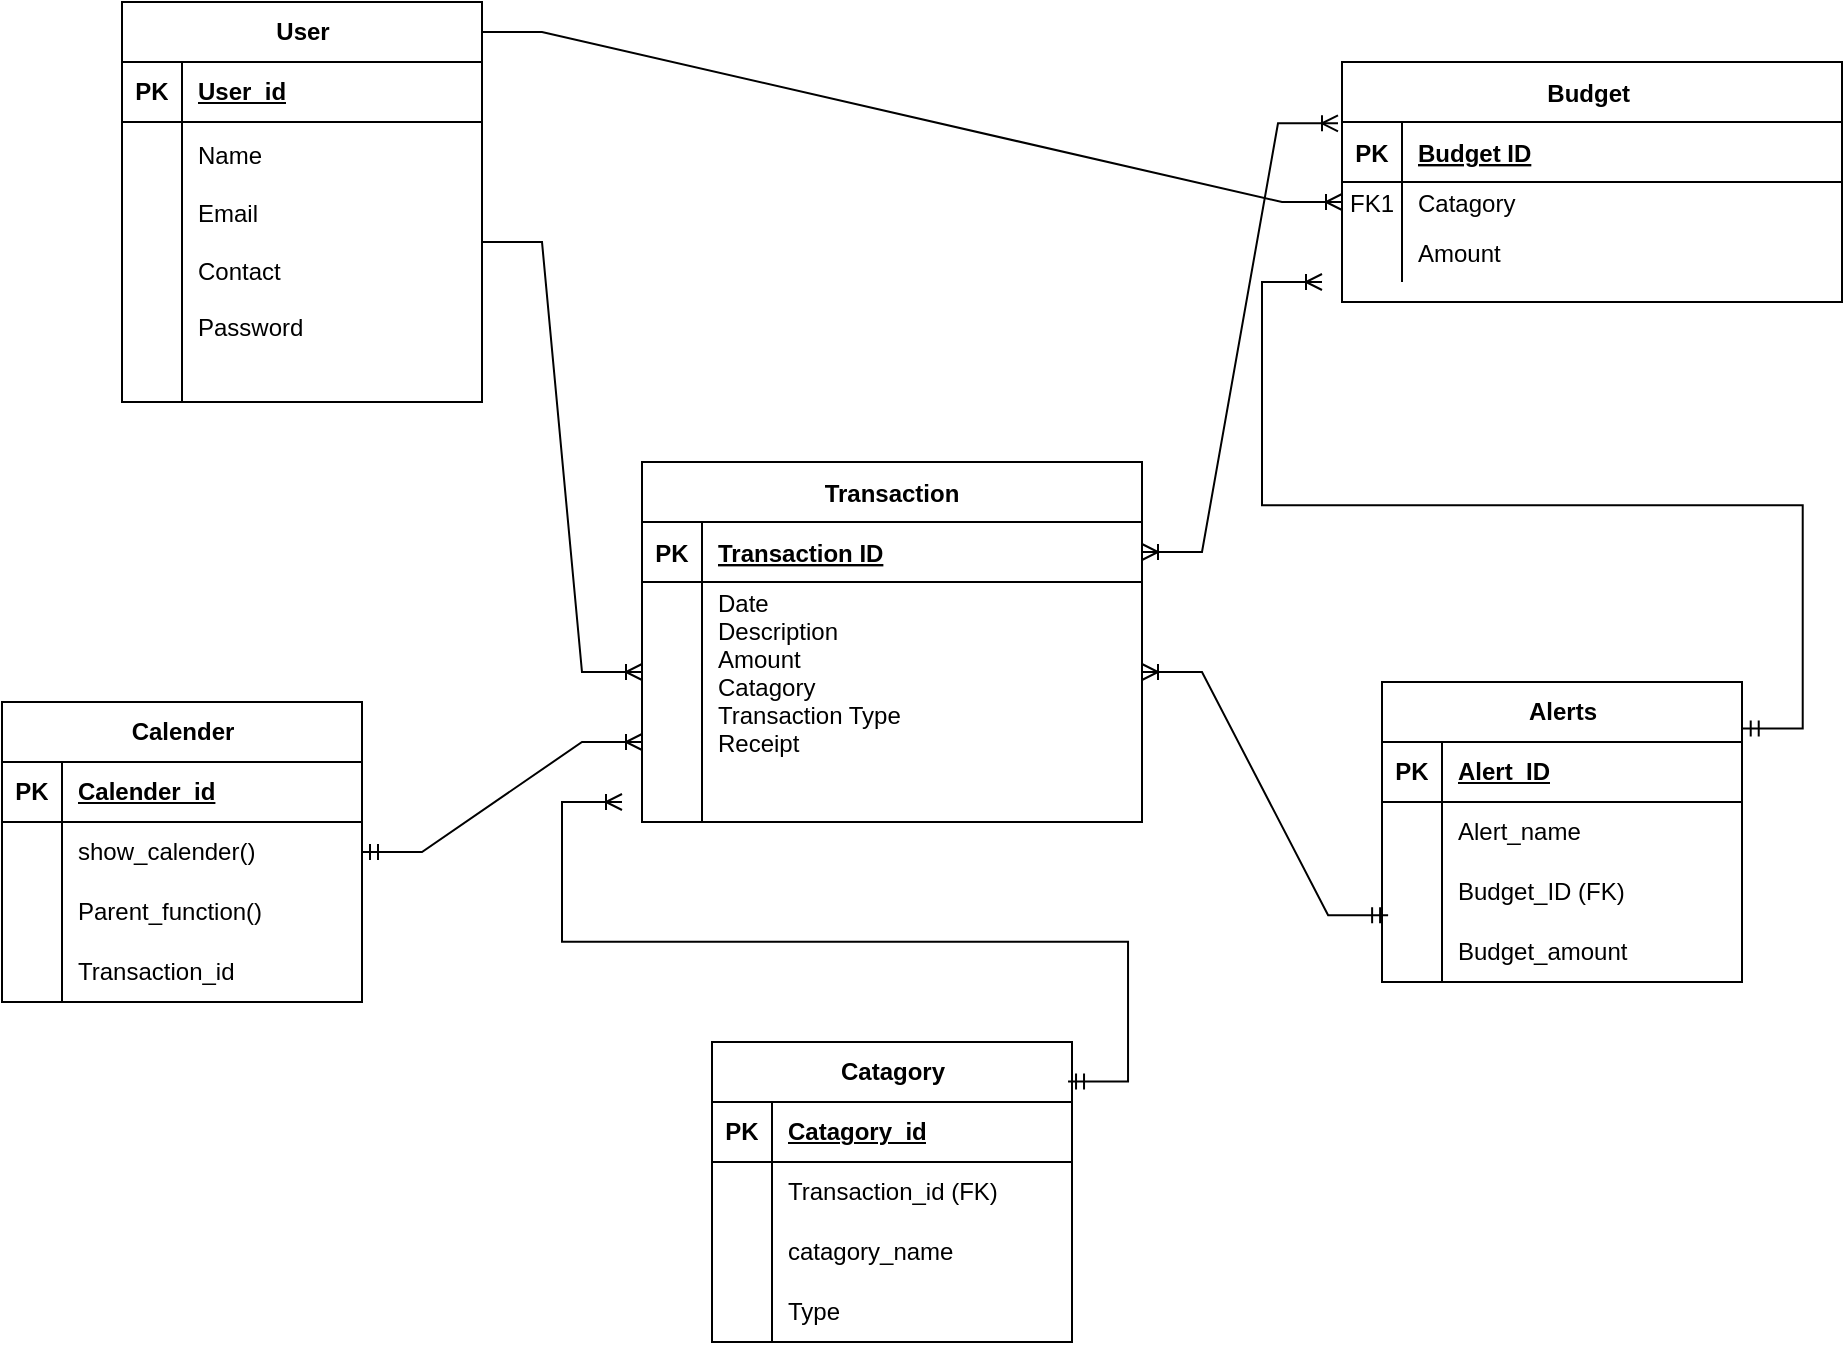 <mxfile version="26.3.0" pages="3">
  <diagram id="R2lEEEUBdFMjLlhIrx00" name="Page-1">
    <mxGraphModel dx="925" dy="491" grid="1" gridSize="10" guides="1" tooltips="1" connect="1" arrows="1" fold="1" page="1" pageScale="1" pageWidth="850" pageHeight="1100" math="0" shadow="0" extFonts="Permanent Marker^https://fonts.googleapis.com/css?family=Permanent+Marker">
      <root>
        <mxCell id="0" />
        <mxCell id="1" parent="0" />
        <mxCell id="C-vyLk0tnHw3VtMMgP7b-2" value="Transaction" style="shape=table;startSize=30;container=1;collapsible=1;childLayout=tableLayout;fixedRows=1;rowLines=0;fontStyle=1;align=center;resizeLast=1;" parent="1" vertex="1">
          <mxGeometry x="480" y="300" width="250" height="180" as="geometry" />
        </mxCell>
        <mxCell id="C-vyLk0tnHw3VtMMgP7b-3" value="" style="shape=partialRectangle;collapsible=0;dropTarget=0;pointerEvents=0;fillColor=none;points=[[0,0.5],[1,0.5]];portConstraint=eastwest;top=0;left=0;right=0;bottom=1;" parent="C-vyLk0tnHw3VtMMgP7b-2" vertex="1">
          <mxGeometry y="30" width="250" height="30" as="geometry" />
        </mxCell>
        <mxCell id="C-vyLk0tnHw3VtMMgP7b-4" value="PK" style="shape=partialRectangle;overflow=hidden;connectable=0;fillColor=none;top=0;left=0;bottom=0;right=0;fontStyle=1;" parent="C-vyLk0tnHw3VtMMgP7b-3" vertex="1">
          <mxGeometry width="30" height="30" as="geometry">
            <mxRectangle width="30" height="30" as="alternateBounds" />
          </mxGeometry>
        </mxCell>
        <mxCell id="C-vyLk0tnHw3VtMMgP7b-5" value="Transaction ID" style="shape=partialRectangle;overflow=hidden;connectable=0;fillColor=none;top=0;left=0;bottom=0;right=0;align=left;spacingLeft=6;fontStyle=5;" parent="C-vyLk0tnHw3VtMMgP7b-3" vertex="1">
          <mxGeometry x="30" width="220" height="30" as="geometry">
            <mxRectangle width="220" height="30" as="alternateBounds" />
          </mxGeometry>
        </mxCell>
        <mxCell id="C-vyLk0tnHw3VtMMgP7b-6" value="" style="shape=partialRectangle;collapsible=0;dropTarget=0;pointerEvents=0;fillColor=none;points=[[0,0.5],[1,0.5]];portConstraint=eastwest;top=0;left=0;right=0;bottom=0;" parent="C-vyLk0tnHw3VtMMgP7b-2" vertex="1">
          <mxGeometry y="60" width="250" height="90" as="geometry" />
        </mxCell>
        <mxCell id="C-vyLk0tnHw3VtMMgP7b-7" value="" style="shape=partialRectangle;overflow=hidden;connectable=0;fillColor=none;top=0;left=0;bottom=0;right=0;" parent="C-vyLk0tnHw3VtMMgP7b-6" vertex="1">
          <mxGeometry width="30" height="90" as="geometry">
            <mxRectangle width="30" height="90" as="alternateBounds" />
          </mxGeometry>
        </mxCell>
        <mxCell id="C-vyLk0tnHw3VtMMgP7b-8" value="Date&#xa;Description&#xa;Amount&#xa;Catagory&#xa;Transaction Type&#xa;Receipt" style="shape=partialRectangle;overflow=hidden;connectable=0;fillColor=none;top=0;left=0;bottom=0;right=0;align=left;spacingLeft=6;" parent="C-vyLk0tnHw3VtMMgP7b-6" vertex="1">
          <mxGeometry x="30" width="220" height="90" as="geometry">
            <mxRectangle width="220" height="90" as="alternateBounds" />
          </mxGeometry>
        </mxCell>
        <mxCell id="C-vyLk0tnHw3VtMMgP7b-9" value="" style="shape=partialRectangle;collapsible=0;dropTarget=0;pointerEvents=0;fillColor=none;points=[[0,0.5],[1,0.5]];portConstraint=eastwest;top=0;left=0;right=0;bottom=0;" parent="C-vyLk0tnHw3VtMMgP7b-2" vertex="1">
          <mxGeometry y="150" width="250" height="30" as="geometry" />
        </mxCell>
        <mxCell id="C-vyLk0tnHw3VtMMgP7b-10" value="" style="shape=partialRectangle;overflow=hidden;connectable=0;fillColor=none;top=0;left=0;bottom=0;right=0;" parent="C-vyLk0tnHw3VtMMgP7b-9" vertex="1">
          <mxGeometry width="30" height="30" as="geometry">
            <mxRectangle width="30" height="30" as="alternateBounds" />
          </mxGeometry>
        </mxCell>
        <mxCell id="C-vyLk0tnHw3VtMMgP7b-11" value="" style="shape=partialRectangle;overflow=hidden;connectable=0;fillColor=none;top=0;left=0;bottom=0;right=0;align=left;spacingLeft=6;" parent="C-vyLk0tnHw3VtMMgP7b-9" vertex="1">
          <mxGeometry x="30" width="220" height="30" as="geometry">
            <mxRectangle width="220" height="30" as="alternateBounds" />
          </mxGeometry>
        </mxCell>
        <mxCell id="uobncVxVGcZ6eLs1h04Y-1" value="Budget " style="shape=table;startSize=30;container=1;collapsible=1;childLayout=tableLayout;fixedRows=1;rowLines=0;fontStyle=1;align=center;resizeLast=1;" parent="1" vertex="1">
          <mxGeometry x="830" y="100" width="250" height="120" as="geometry" />
        </mxCell>
        <mxCell id="uobncVxVGcZ6eLs1h04Y-2" value="" style="shape=partialRectangle;collapsible=0;dropTarget=0;pointerEvents=0;fillColor=none;points=[[0,0.5],[1,0.5]];portConstraint=eastwest;top=0;left=0;right=0;bottom=1;" parent="uobncVxVGcZ6eLs1h04Y-1" vertex="1">
          <mxGeometry y="30" width="250" height="30" as="geometry" />
        </mxCell>
        <mxCell id="uobncVxVGcZ6eLs1h04Y-3" value="PK" style="shape=partialRectangle;overflow=hidden;connectable=0;fillColor=none;top=0;left=0;bottom=0;right=0;fontStyle=1;" parent="uobncVxVGcZ6eLs1h04Y-2" vertex="1">
          <mxGeometry width="30" height="30" as="geometry">
            <mxRectangle width="30" height="30" as="alternateBounds" />
          </mxGeometry>
        </mxCell>
        <mxCell id="uobncVxVGcZ6eLs1h04Y-4" value="Budget ID" style="shape=partialRectangle;overflow=hidden;connectable=0;fillColor=none;top=0;left=0;bottom=0;right=0;align=left;spacingLeft=6;fontStyle=5;" parent="uobncVxVGcZ6eLs1h04Y-2" vertex="1">
          <mxGeometry x="30" width="220" height="30" as="geometry">
            <mxRectangle width="220" height="30" as="alternateBounds" />
          </mxGeometry>
        </mxCell>
        <mxCell id="uobncVxVGcZ6eLs1h04Y-5" value="" style="shape=partialRectangle;collapsible=0;dropTarget=0;pointerEvents=0;fillColor=none;points=[[0,0.5],[1,0.5]];portConstraint=eastwest;top=0;left=0;right=0;bottom=0;" parent="uobncVxVGcZ6eLs1h04Y-1" vertex="1">
          <mxGeometry y="60" width="250" height="20" as="geometry" />
        </mxCell>
        <mxCell id="uobncVxVGcZ6eLs1h04Y-6" value="FK1" style="shape=partialRectangle;overflow=hidden;connectable=0;fillColor=none;top=0;left=0;bottom=0;right=0;" parent="uobncVxVGcZ6eLs1h04Y-5" vertex="1">
          <mxGeometry width="30" height="20" as="geometry">
            <mxRectangle width="30" height="20" as="alternateBounds" />
          </mxGeometry>
        </mxCell>
        <mxCell id="uobncVxVGcZ6eLs1h04Y-7" value="Catagory" style="shape=partialRectangle;overflow=hidden;connectable=0;fillColor=none;top=0;left=0;bottom=0;right=0;align=left;spacingLeft=6;" parent="uobncVxVGcZ6eLs1h04Y-5" vertex="1">
          <mxGeometry x="30" width="220" height="20" as="geometry">
            <mxRectangle width="220" height="20" as="alternateBounds" />
          </mxGeometry>
        </mxCell>
        <mxCell id="uobncVxVGcZ6eLs1h04Y-8" value="" style="shape=partialRectangle;collapsible=0;dropTarget=0;pointerEvents=0;fillColor=none;points=[[0,0.5],[1,0.5]];portConstraint=eastwest;top=0;left=0;right=0;bottom=0;" parent="uobncVxVGcZ6eLs1h04Y-1" vertex="1">
          <mxGeometry y="80" width="250" height="30" as="geometry" />
        </mxCell>
        <mxCell id="uobncVxVGcZ6eLs1h04Y-9" value="" style="shape=partialRectangle;overflow=hidden;connectable=0;fillColor=none;top=0;left=0;bottom=0;right=0;" parent="uobncVxVGcZ6eLs1h04Y-8" vertex="1">
          <mxGeometry width="30" height="30" as="geometry">
            <mxRectangle width="30" height="30" as="alternateBounds" />
          </mxGeometry>
        </mxCell>
        <mxCell id="uobncVxVGcZ6eLs1h04Y-10" value="Amount" style="shape=partialRectangle;overflow=hidden;connectable=0;fillColor=none;top=0;left=0;bottom=0;right=0;align=left;spacingLeft=6;" parent="uobncVxVGcZ6eLs1h04Y-8" vertex="1">
          <mxGeometry x="30" width="220" height="30" as="geometry">
            <mxRectangle width="220" height="30" as="alternateBounds" />
          </mxGeometry>
        </mxCell>
        <mxCell id="CJHESuMi0FjgacfTNEKT-1" value="User" style="shape=table;startSize=30;container=1;collapsible=1;childLayout=tableLayout;fixedRows=1;rowLines=0;fontStyle=1;align=center;resizeLast=1;html=1;" vertex="1" parent="1">
          <mxGeometry x="220" y="70" width="180" height="200" as="geometry" />
        </mxCell>
        <mxCell id="CJHESuMi0FjgacfTNEKT-2" value="" style="shape=tableRow;horizontal=0;startSize=0;swimlaneHead=0;swimlaneBody=0;fillColor=none;collapsible=0;dropTarget=0;points=[[0,0.5],[1,0.5]];portConstraint=eastwest;top=0;left=0;right=0;bottom=1;" vertex="1" parent="CJHESuMi0FjgacfTNEKT-1">
          <mxGeometry y="30" width="180" height="30" as="geometry" />
        </mxCell>
        <mxCell id="CJHESuMi0FjgacfTNEKT-3" value="PK" style="shape=partialRectangle;connectable=0;fillColor=none;top=0;left=0;bottom=0;right=0;fontStyle=1;overflow=hidden;whiteSpace=wrap;html=1;" vertex="1" parent="CJHESuMi0FjgacfTNEKT-2">
          <mxGeometry width="30" height="30" as="geometry">
            <mxRectangle width="30" height="30" as="alternateBounds" />
          </mxGeometry>
        </mxCell>
        <mxCell id="CJHESuMi0FjgacfTNEKT-4" value="User_id" style="shape=partialRectangle;connectable=0;fillColor=none;top=0;left=0;bottom=0;right=0;align=left;spacingLeft=6;fontStyle=5;overflow=hidden;whiteSpace=wrap;html=1;" vertex="1" parent="CJHESuMi0FjgacfTNEKT-2">
          <mxGeometry x="30" width="150" height="30" as="geometry">
            <mxRectangle width="150" height="30" as="alternateBounds" />
          </mxGeometry>
        </mxCell>
        <mxCell id="CJHESuMi0FjgacfTNEKT-5" value="" style="shape=tableRow;horizontal=0;startSize=0;swimlaneHead=0;swimlaneBody=0;fillColor=none;collapsible=0;dropTarget=0;points=[[0,0.5],[1,0.5]];portConstraint=eastwest;top=0;left=0;right=0;bottom=0;" vertex="1" parent="CJHESuMi0FjgacfTNEKT-1">
          <mxGeometry y="60" width="180" height="120" as="geometry" />
        </mxCell>
        <mxCell id="CJHESuMi0FjgacfTNEKT-6" value="" style="shape=partialRectangle;connectable=0;fillColor=none;top=0;left=0;bottom=0;right=0;editable=1;overflow=hidden;whiteSpace=wrap;html=1;" vertex="1" parent="CJHESuMi0FjgacfTNEKT-5">
          <mxGeometry width="30" height="120" as="geometry">
            <mxRectangle width="30" height="120" as="alternateBounds" />
          </mxGeometry>
        </mxCell>
        <mxCell id="CJHESuMi0FjgacfTNEKT-7" value="Name&lt;br&gt;&lt;br&gt;Email&lt;br&gt;&lt;br&gt;Contact&lt;div&gt;&lt;br&gt;Password&lt;/div&gt;" style="shape=partialRectangle;connectable=0;fillColor=none;top=0;left=0;bottom=0;right=0;align=left;spacingLeft=6;overflow=hidden;whiteSpace=wrap;html=1;" vertex="1" parent="CJHESuMi0FjgacfTNEKT-5">
          <mxGeometry x="30" width="150" height="120" as="geometry">
            <mxRectangle width="150" height="120" as="alternateBounds" />
          </mxGeometry>
        </mxCell>
        <mxCell id="CJHESuMi0FjgacfTNEKT-11" value="" style="shape=tableRow;horizontal=0;startSize=0;swimlaneHead=0;swimlaneBody=0;fillColor=none;collapsible=0;dropTarget=0;points=[[0,0.5],[1,0.5]];portConstraint=eastwest;top=0;left=0;right=0;bottom=0;" vertex="1" parent="CJHESuMi0FjgacfTNEKT-1">
          <mxGeometry y="180" width="180" height="20" as="geometry" />
        </mxCell>
        <mxCell id="CJHESuMi0FjgacfTNEKT-12" value="" style="shape=partialRectangle;connectable=0;fillColor=none;top=0;left=0;bottom=0;right=0;editable=1;overflow=hidden;whiteSpace=wrap;html=1;" vertex="1" parent="CJHESuMi0FjgacfTNEKT-11">
          <mxGeometry width="30" height="20" as="geometry">
            <mxRectangle width="30" height="20" as="alternateBounds" />
          </mxGeometry>
        </mxCell>
        <mxCell id="CJHESuMi0FjgacfTNEKT-13" value="" style="shape=partialRectangle;connectable=0;fillColor=none;top=0;left=0;bottom=0;right=0;align=left;spacingLeft=6;overflow=hidden;whiteSpace=wrap;html=1;" vertex="1" parent="CJHESuMi0FjgacfTNEKT-11">
          <mxGeometry x="30" width="150" height="20" as="geometry">
            <mxRectangle width="150" height="20" as="alternateBounds" />
          </mxGeometry>
        </mxCell>
        <mxCell id="CJHESuMi0FjgacfTNEKT-14" value="Catagory" style="shape=table;startSize=30;container=1;collapsible=1;childLayout=tableLayout;fixedRows=1;rowLines=0;fontStyle=1;align=center;resizeLast=1;html=1;" vertex="1" parent="1">
          <mxGeometry x="515" y="590" width="180" height="150" as="geometry" />
        </mxCell>
        <mxCell id="CJHESuMi0FjgacfTNEKT-15" value="" style="shape=tableRow;horizontal=0;startSize=0;swimlaneHead=0;swimlaneBody=0;fillColor=none;collapsible=0;dropTarget=0;points=[[0,0.5],[1,0.5]];portConstraint=eastwest;top=0;left=0;right=0;bottom=1;" vertex="1" parent="CJHESuMi0FjgacfTNEKT-14">
          <mxGeometry y="30" width="180" height="30" as="geometry" />
        </mxCell>
        <mxCell id="CJHESuMi0FjgacfTNEKT-16" value="PK" style="shape=partialRectangle;connectable=0;fillColor=none;top=0;left=0;bottom=0;right=0;fontStyle=1;overflow=hidden;whiteSpace=wrap;html=1;" vertex="1" parent="CJHESuMi0FjgacfTNEKT-15">
          <mxGeometry width="30" height="30" as="geometry">
            <mxRectangle width="30" height="30" as="alternateBounds" />
          </mxGeometry>
        </mxCell>
        <mxCell id="CJHESuMi0FjgacfTNEKT-17" value="Catagory_id" style="shape=partialRectangle;connectable=0;fillColor=none;top=0;left=0;bottom=0;right=0;align=left;spacingLeft=6;fontStyle=5;overflow=hidden;whiteSpace=wrap;html=1;" vertex="1" parent="CJHESuMi0FjgacfTNEKT-15">
          <mxGeometry x="30" width="150" height="30" as="geometry">
            <mxRectangle width="150" height="30" as="alternateBounds" />
          </mxGeometry>
        </mxCell>
        <mxCell id="CJHESuMi0FjgacfTNEKT-18" value="" style="shape=tableRow;horizontal=0;startSize=0;swimlaneHead=0;swimlaneBody=0;fillColor=none;collapsible=0;dropTarget=0;points=[[0,0.5],[1,0.5]];portConstraint=eastwest;top=0;left=0;right=0;bottom=0;" vertex="1" parent="CJHESuMi0FjgacfTNEKT-14">
          <mxGeometry y="60" width="180" height="30" as="geometry" />
        </mxCell>
        <mxCell id="CJHESuMi0FjgacfTNEKT-19" value="" style="shape=partialRectangle;connectable=0;fillColor=none;top=0;left=0;bottom=0;right=0;editable=1;overflow=hidden;whiteSpace=wrap;html=1;" vertex="1" parent="CJHESuMi0FjgacfTNEKT-18">
          <mxGeometry width="30" height="30" as="geometry">
            <mxRectangle width="30" height="30" as="alternateBounds" />
          </mxGeometry>
        </mxCell>
        <mxCell id="CJHESuMi0FjgacfTNEKT-20" value="Transaction_id (FK)" style="shape=partialRectangle;connectable=0;fillColor=none;top=0;left=0;bottom=0;right=0;align=left;spacingLeft=6;overflow=hidden;whiteSpace=wrap;html=1;" vertex="1" parent="CJHESuMi0FjgacfTNEKT-18">
          <mxGeometry x="30" width="150" height="30" as="geometry">
            <mxRectangle width="150" height="30" as="alternateBounds" />
          </mxGeometry>
        </mxCell>
        <mxCell id="CJHESuMi0FjgacfTNEKT-21" value="" style="shape=tableRow;horizontal=0;startSize=0;swimlaneHead=0;swimlaneBody=0;fillColor=none;collapsible=0;dropTarget=0;points=[[0,0.5],[1,0.5]];portConstraint=eastwest;top=0;left=0;right=0;bottom=0;" vertex="1" parent="CJHESuMi0FjgacfTNEKT-14">
          <mxGeometry y="90" width="180" height="30" as="geometry" />
        </mxCell>
        <mxCell id="CJHESuMi0FjgacfTNEKT-22" value="" style="shape=partialRectangle;connectable=0;fillColor=none;top=0;left=0;bottom=0;right=0;editable=1;overflow=hidden;whiteSpace=wrap;html=1;" vertex="1" parent="CJHESuMi0FjgacfTNEKT-21">
          <mxGeometry width="30" height="30" as="geometry">
            <mxRectangle width="30" height="30" as="alternateBounds" />
          </mxGeometry>
        </mxCell>
        <mxCell id="CJHESuMi0FjgacfTNEKT-23" value="catagory_name" style="shape=partialRectangle;connectable=0;fillColor=none;top=0;left=0;bottom=0;right=0;align=left;spacingLeft=6;overflow=hidden;whiteSpace=wrap;html=1;" vertex="1" parent="CJHESuMi0FjgacfTNEKT-21">
          <mxGeometry x="30" width="150" height="30" as="geometry">
            <mxRectangle width="150" height="30" as="alternateBounds" />
          </mxGeometry>
        </mxCell>
        <mxCell id="CJHESuMi0FjgacfTNEKT-24" value="" style="shape=tableRow;horizontal=0;startSize=0;swimlaneHead=0;swimlaneBody=0;fillColor=none;collapsible=0;dropTarget=0;points=[[0,0.5],[1,0.5]];portConstraint=eastwest;top=0;left=0;right=0;bottom=0;" vertex="1" parent="CJHESuMi0FjgacfTNEKT-14">
          <mxGeometry y="120" width="180" height="30" as="geometry" />
        </mxCell>
        <mxCell id="CJHESuMi0FjgacfTNEKT-25" value="" style="shape=partialRectangle;connectable=0;fillColor=none;top=0;left=0;bottom=0;right=0;editable=1;overflow=hidden;whiteSpace=wrap;html=1;" vertex="1" parent="CJHESuMi0FjgacfTNEKT-24">
          <mxGeometry width="30" height="30" as="geometry">
            <mxRectangle width="30" height="30" as="alternateBounds" />
          </mxGeometry>
        </mxCell>
        <mxCell id="CJHESuMi0FjgacfTNEKT-26" value="Type" style="shape=partialRectangle;connectable=0;fillColor=none;top=0;left=0;bottom=0;right=0;align=left;spacingLeft=6;overflow=hidden;whiteSpace=wrap;html=1;" vertex="1" parent="CJHESuMi0FjgacfTNEKT-24">
          <mxGeometry x="30" width="150" height="30" as="geometry">
            <mxRectangle width="150" height="30" as="alternateBounds" />
          </mxGeometry>
        </mxCell>
        <mxCell id="CJHESuMi0FjgacfTNEKT-27" value="Alerts" style="shape=table;startSize=30;container=1;collapsible=1;childLayout=tableLayout;fixedRows=1;rowLines=0;fontStyle=1;align=center;resizeLast=1;html=1;" vertex="1" parent="1">
          <mxGeometry x="850" y="410" width="180" height="150" as="geometry" />
        </mxCell>
        <mxCell id="CJHESuMi0FjgacfTNEKT-28" value="" style="shape=tableRow;horizontal=0;startSize=0;swimlaneHead=0;swimlaneBody=0;fillColor=none;collapsible=0;dropTarget=0;points=[[0,0.5],[1,0.5]];portConstraint=eastwest;top=0;left=0;right=0;bottom=1;" vertex="1" parent="CJHESuMi0FjgacfTNEKT-27">
          <mxGeometry y="30" width="180" height="30" as="geometry" />
        </mxCell>
        <mxCell id="CJHESuMi0FjgacfTNEKT-29" value="PK" style="shape=partialRectangle;connectable=0;fillColor=none;top=0;left=0;bottom=0;right=0;fontStyle=1;overflow=hidden;whiteSpace=wrap;html=1;" vertex="1" parent="CJHESuMi0FjgacfTNEKT-28">
          <mxGeometry width="30" height="30" as="geometry">
            <mxRectangle width="30" height="30" as="alternateBounds" />
          </mxGeometry>
        </mxCell>
        <mxCell id="CJHESuMi0FjgacfTNEKT-30" value="Alert_ID" style="shape=partialRectangle;connectable=0;fillColor=none;top=0;left=0;bottom=0;right=0;align=left;spacingLeft=6;fontStyle=5;overflow=hidden;whiteSpace=wrap;html=1;" vertex="1" parent="CJHESuMi0FjgacfTNEKT-28">
          <mxGeometry x="30" width="150" height="30" as="geometry">
            <mxRectangle width="150" height="30" as="alternateBounds" />
          </mxGeometry>
        </mxCell>
        <mxCell id="CJHESuMi0FjgacfTNEKT-31" value="" style="shape=tableRow;horizontal=0;startSize=0;swimlaneHead=0;swimlaneBody=0;fillColor=none;collapsible=0;dropTarget=0;points=[[0,0.5],[1,0.5]];portConstraint=eastwest;top=0;left=0;right=0;bottom=0;" vertex="1" parent="CJHESuMi0FjgacfTNEKT-27">
          <mxGeometry y="60" width="180" height="30" as="geometry" />
        </mxCell>
        <mxCell id="CJHESuMi0FjgacfTNEKT-32" value="" style="shape=partialRectangle;connectable=0;fillColor=none;top=0;left=0;bottom=0;right=0;editable=1;overflow=hidden;whiteSpace=wrap;html=1;" vertex="1" parent="CJHESuMi0FjgacfTNEKT-31">
          <mxGeometry width="30" height="30" as="geometry">
            <mxRectangle width="30" height="30" as="alternateBounds" />
          </mxGeometry>
        </mxCell>
        <mxCell id="CJHESuMi0FjgacfTNEKT-33" value="Alert_name" style="shape=partialRectangle;connectable=0;fillColor=none;top=0;left=0;bottom=0;right=0;align=left;spacingLeft=6;overflow=hidden;whiteSpace=wrap;html=1;" vertex="1" parent="CJHESuMi0FjgacfTNEKT-31">
          <mxGeometry x="30" width="150" height="30" as="geometry">
            <mxRectangle width="150" height="30" as="alternateBounds" />
          </mxGeometry>
        </mxCell>
        <mxCell id="CJHESuMi0FjgacfTNEKT-34" value="" style="shape=tableRow;horizontal=0;startSize=0;swimlaneHead=0;swimlaneBody=0;fillColor=none;collapsible=0;dropTarget=0;points=[[0,0.5],[1,0.5]];portConstraint=eastwest;top=0;left=0;right=0;bottom=0;" vertex="1" parent="CJHESuMi0FjgacfTNEKT-27">
          <mxGeometry y="90" width="180" height="30" as="geometry" />
        </mxCell>
        <mxCell id="CJHESuMi0FjgacfTNEKT-35" value="" style="shape=partialRectangle;connectable=0;fillColor=none;top=0;left=0;bottom=0;right=0;editable=1;overflow=hidden;whiteSpace=wrap;html=1;" vertex="1" parent="CJHESuMi0FjgacfTNEKT-34">
          <mxGeometry width="30" height="30" as="geometry">
            <mxRectangle width="30" height="30" as="alternateBounds" />
          </mxGeometry>
        </mxCell>
        <mxCell id="CJHESuMi0FjgacfTNEKT-36" value="Budget_ID (FK)" style="shape=partialRectangle;connectable=0;fillColor=none;top=0;left=0;bottom=0;right=0;align=left;spacingLeft=6;overflow=hidden;whiteSpace=wrap;html=1;" vertex="1" parent="CJHESuMi0FjgacfTNEKT-34">
          <mxGeometry x="30" width="150" height="30" as="geometry">
            <mxRectangle width="150" height="30" as="alternateBounds" />
          </mxGeometry>
        </mxCell>
        <mxCell id="CJHESuMi0FjgacfTNEKT-37" value="" style="shape=tableRow;horizontal=0;startSize=0;swimlaneHead=0;swimlaneBody=0;fillColor=none;collapsible=0;dropTarget=0;points=[[0,0.5],[1,0.5]];portConstraint=eastwest;top=0;left=0;right=0;bottom=0;" vertex="1" parent="CJHESuMi0FjgacfTNEKT-27">
          <mxGeometry y="120" width="180" height="30" as="geometry" />
        </mxCell>
        <mxCell id="CJHESuMi0FjgacfTNEKT-38" value="" style="shape=partialRectangle;connectable=0;fillColor=none;top=0;left=0;bottom=0;right=0;editable=1;overflow=hidden;whiteSpace=wrap;html=1;" vertex="1" parent="CJHESuMi0FjgacfTNEKT-37">
          <mxGeometry width="30" height="30" as="geometry">
            <mxRectangle width="30" height="30" as="alternateBounds" />
          </mxGeometry>
        </mxCell>
        <mxCell id="CJHESuMi0FjgacfTNEKT-39" value="Budget_amount" style="shape=partialRectangle;connectable=0;fillColor=none;top=0;left=0;bottom=0;right=0;align=left;spacingLeft=6;overflow=hidden;whiteSpace=wrap;html=1;" vertex="1" parent="CJHESuMi0FjgacfTNEKT-37">
          <mxGeometry x="30" width="150" height="30" as="geometry">
            <mxRectangle width="150" height="30" as="alternateBounds" />
          </mxGeometry>
        </mxCell>
        <mxCell id="CJHESuMi0FjgacfTNEKT-40" value="Calender" style="shape=table;startSize=30;container=1;collapsible=1;childLayout=tableLayout;fixedRows=1;rowLines=0;fontStyle=1;align=center;resizeLast=1;html=1;" vertex="1" parent="1">
          <mxGeometry x="160" y="420" width="180" height="150" as="geometry" />
        </mxCell>
        <mxCell id="CJHESuMi0FjgacfTNEKT-41" value="" style="shape=tableRow;horizontal=0;startSize=0;swimlaneHead=0;swimlaneBody=0;fillColor=none;collapsible=0;dropTarget=0;points=[[0,0.5],[1,0.5]];portConstraint=eastwest;top=0;left=0;right=0;bottom=1;" vertex="1" parent="CJHESuMi0FjgacfTNEKT-40">
          <mxGeometry y="30" width="180" height="30" as="geometry" />
        </mxCell>
        <mxCell id="CJHESuMi0FjgacfTNEKT-42" value="PK" style="shape=partialRectangle;connectable=0;fillColor=none;top=0;left=0;bottom=0;right=0;fontStyle=1;overflow=hidden;whiteSpace=wrap;html=1;" vertex="1" parent="CJHESuMi0FjgacfTNEKT-41">
          <mxGeometry width="30" height="30" as="geometry">
            <mxRectangle width="30" height="30" as="alternateBounds" />
          </mxGeometry>
        </mxCell>
        <mxCell id="CJHESuMi0FjgacfTNEKT-43" value="Calender_id" style="shape=partialRectangle;connectable=0;fillColor=none;top=0;left=0;bottom=0;right=0;align=left;spacingLeft=6;fontStyle=5;overflow=hidden;whiteSpace=wrap;html=1;" vertex="1" parent="CJHESuMi0FjgacfTNEKT-41">
          <mxGeometry x="30" width="150" height="30" as="geometry">
            <mxRectangle width="150" height="30" as="alternateBounds" />
          </mxGeometry>
        </mxCell>
        <mxCell id="CJHESuMi0FjgacfTNEKT-44" value="" style="shape=tableRow;horizontal=0;startSize=0;swimlaneHead=0;swimlaneBody=0;fillColor=none;collapsible=0;dropTarget=0;points=[[0,0.5],[1,0.5]];portConstraint=eastwest;top=0;left=0;right=0;bottom=0;" vertex="1" parent="CJHESuMi0FjgacfTNEKT-40">
          <mxGeometry y="60" width="180" height="30" as="geometry" />
        </mxCell>
        <mxCell id="CJHESuMi0FjgacfTNEKT-45" value="" style="shape=partialRectangle;connectable=0;fillColor=none;top=0;left=0;bottom=0;right=0;editable=1;overflow=hidden;whiteSpace=wrap;html=1;" vertex="1" parent="CJHESuMi0FjgacfTNEKT-44">
          <mxGeometry width="30" height="30" as="geometry">
            <mxRectangle width="30" height="30" as="alternateBounds" />
          </mxGeometry>
        </mxCell>
        <mxCell id="CJHESuMi0FjgacfTNEKT-46" value="show_calender()" style="shape=partialRectangle;connectable=0;fillColor=none;top=0;left=0;bottom=0;right=0;align=left;spacingLeft=6;overflow=hidden;whiteSpace=wrap;html=1;" vertex="1" parent="CJHESuMi0FjgacfTNEKT-44">
          <mxGeometry x="30" width="150" height="30" as="geometry">
            <mxRectangle width="150" height="30" as="alternateBounds" />
          </mxGeometry>
        </mxCell>
        <mxCell id="CJHESuMi0FjgacfTNEKT-47" value="" style="shape=tableRow;horizontal=0;startSize=0;swimlaneHead=0;swimlaneBody=0;fillColor=none;collapsible=0;dropTarget=0;points=[[0,0.5],[1,0.5]];portConstraint=eastwest;top=0;left=0;right=0;bottom=0;" vertex="1" parent="CJHESuMi0FjgacfTNEKT-40">
          <mxGeometry y="90" width="180" height="30" as="geometry" />
        </mxCell>
        <mxCell id="CJHESuMi0FjgacfTNEKT-48" value="" style="shape=partialRectangle;connectable=0;fillColor=none;top=0;left=0;bottom=0;right=0;editable=1;overflow=hidden;whiteSpace=wrap;html=1;" vertex="1" parent="CJHESuMi0FjgacfTNEKT-47">
          <mxGeometry width="30" height="30" as="geometry">
            <mxRectangle width="30" height="30" as="alternateBounds" />
          </mxGeometry>
        </mxCell>
        <mxCell id="CJHESuMi0FjgacfTNEKT-49" value="Parent_function()" style="shape=partialRectangle;connectable=0;fillColor=none;top=0;left=0;bottom=0;right=0;align=left;spacingLeft=6;overflow=hidden;whiteSpace=wrap;html=1;" vertex="1" parent="CJHESuMi0FjgacfTNEKT-47">
          <mxGeometry x="30" width="150" height="30" as="geometry">
            <mxRectangle width="150" height="30" as="alternateBounds" />
          </mxGeometry>
        </mxCell>
        <mxCell id="CJHESuMi0FjgacfTNEKT-50" value="" style="shape=tableRow;horizontal=0;startSize=0;swimlaneHead=0;swimlaneBody=0;fillColor=none;collapsible=0;dropTarget=0;points=[[0,0.5],[1,0.5]];portConstraint=eastwest;top=0;left=0;right=0;bottom=0;" vertex="1" parent="CJHESuMi0FjgacfTNEKT-40">
          <mxGeometry y="120" width="180" height="30" as="geometry" />
        </mxCell>
        <mxCell id="CJHESuMi0FjgacfTNEKT-51" value="" style="shape=partialRectangle;connectable=0;fillColor=none;top=0;left=0;bottom=0;right=0;editable=1;overflow=hidden;whiteSpace=wrap;html=1;" vertex="1" parent="CJHESuMi0FjgacfTNEKT-50">
          <mxGeometry width="30" height="30" as="geometry">
            <mxRectangle width="30" height="30" as="alternateBounds" />
          </mxGeometry>
        </mxCell>
        <mxCell id="CJHESuMi0FjgacfTNEKT-52" value="Transaction_id" style="shape=partialRectangle;connectable=0;fillColor=none;top=0;left=0;bottom=0;right=0;align=left;spacingLeft=6;overflow=hidden;whiteSpace=wrap;html=1;" vertex="1" parent="CJHESuMi0FjgacfTNEKT-50">
          <mxGeometry x="30" width="150" height="30" as="geometry">
            <mxRectangle width="150" height="30" as="alternateBounds" />
          </mxGeometry>
        </mxCell>
        <mxCell id="CJHESuMi0FjgacfTNEKT-53" value="" style="edgeStyle=entityRelationEdgeStyle;fontSize=12;html=1;endArrow=ERoneToMany;rounded=0;exitX=1;exitY=0.5;exitDx=0;exitDy=0;" edge="1" parent="1" source="CJHESuMi0FjgacfTNEKT-5" target="C-vyLk0tnHw3VtMMgP7b-6">
          <mxGeometry width="100" height="100" relative="1" as="geometry">
            <mxPoint x="680" y="410" as="sourcePoint" />
            <mxPoint x="780" y="310" as="targetPoint" />
          </mxGeometry>
        </mxCell>
        <mxCell id="CJHESuMi0FjgacfTNEKT-54" value="" style="edgeStyle=entityRelationEdgeStyle;fontSize=12;html=1;endArrow=ERoneToMany;rounded=0;exitX=1;exitY=0.5;exitDx=0;exitDy=0;entryX=0;entryY=0.5;entryDx=0;entryDy=0;" edge="1" parent="1" target="uobncVxVGcZ6eLs1h04Y-5">
          <mxGeometry width="100" height="100" relative="1" as="geometry">
            <mxPoint x="400" y="85" as="sourcePoint" />
            <mxPoint x="520" y="290" as="targetPoint" />
            <Array as="points">
              <mxPoint x="470" y="175" />
            </Array>
          </mxGeometry>
        </mxCell>
        <mxCell id="CJHESuMi0FjgacfTNEKT-56" value="" style="edgeStyle=entityRelationEdgeStyle;fontSize=12;html=1;endArrow=ERoneToMany;startArrow=ERoneToMany;rounded=0;entryX=-0.008;entryY=0.022;entryDx=0;entryDy=0;entryPerimeter=0;exitX=1;exitY=0.5;exitDx=0;exitDy=0;" edge="1" parent="1" source="C-vyLk0tnHw3VtMMgP7b-3" target="uobncVxVGcZ6eLs1h04Y-2">
          <mxGeometry width="100" height="100" relative="1" as="geometry">
            <mxPoint x="680" y="410" as="sourcePoint" />
            <mxPoint x="780" y="310" as="targetPoint" />
          </mxGeometry>
        </mxCell>
        <mxCell id="CJHESuMi0FjgacfTNEKT-57" value="" style="edgeStyle=entityRelationEdgeStyle;fontSize=12;html=1;endArrow=ERoneToMany;startArrow=ERmandOne;rounded=0;exitX=1;exitY=0.5;exitDx=0;exitDy=0;" edge="1" parent="1" source="CJHESuMi0FjgacfTNEKT-44">
          <mxGeometry width="100" height="100" relative="1" as="geometry">
            <mxPoint x="680" y="410" as="sourcePoint" />
            <mxPoint x="480" y="440" as="targetPoint" />
          </mxGeometry>
        </mxCell>
        <mxCell id="CJHESuMi0FjgacfTNEKT-58" value="" style="edgeStyle=entityRelationEdgeStyle;fontSize=12;html=1;endArrow=ERoneToMany;startArrow=ERmandOne;rounded=0;entryX=1;entryY=0.5;entryDx=0;entryDy=0;exitX=0.017;exitY=0.888;exitDx=0;exitDy=0;exitPerimeter=0;" edge="1" parent="1" source="CJHESuMi0FjgacfTNEKT-34" target="C-vyLk0tnHw3VtMMgP7b-6">
          <mxGeometry width="100" height="100" relative="1" as="geometry">
            <mxPoint x="560" y="610" as="sourcePoint" />
            <mxPoint x="660" y="510" as="targetPoint" />
          </mxGeometry>
        </mxCell>
        <mxCell id="CJHESuMi0FjgacfTNEKT-59" value="" style="edgeStyle=entityRelationEdgeStyle;fontSize=12;html=1;endArrow=ERoneToMany;startArrow=ERmandOne;rounded=0;exitX=1.002;exitY=0.155;exitDx=0;exitDy=0;exitPerimeter=0;" edge="1" parent="1" source="CJHESuMi0FjgacfTNEKT-27">
          <mxGeometry width="100" height="100" relative="1" as="geometry">
            <mxPoint x="843" y="457" as="sourcePoint" />
            <mxPoint x="820" y="210" as="targetPoint" />
          </mxGeometry>
        </mxCell>
        <mxCell id="CJHESuMi0FjgacfTNEKT-61" value="" style="edgeStyle=entityRelationEdgeStyle;fontSize=12;html=1;endArrow=ERoneToMany;startArrow=ERmandOne;rounded=0;exitX=0.989;exitY=0.132;exitDx=0;exitDy=0;exitPerimeter=0;" edge="1" parent="1" source="CJHESuMi0FjgacfTNEKT-14">
          <mxGeometry width="100" height="100" relative="1" as="geometry">
            <mxPoint x="590" y="650" as="sourcePoint" />
            <mxPoint x="470" y="470" as="targetPoint" />
          </mxGeometry>
        </mxCell>
      </root>
    </mxGraphModel>
  </diagram>
  <diagram id="3DpMVRrDgOU-wngUN2md" name="Page-2">
    <mxGraphModel dx="786" dy="417" grid="1" gridSize="10" guides="1" tooltips="1" connect="1" arrows="1" fold="1" page="1" pageScale="1" pageWidth="850" pageHeight="1100" math="0" shadow="0">
      <root>
        <mxCell id="0" />
        <mxCell id="1" parent="0" />
        <mxCell id="LDCe9kwaOILgWOaTQUEk-1" value="USER" style="shape=umlActor;verticalLabelPosition=bottom;verticalAlign=top;html=1;outlineConnect=0;" vertex="1" parent="1">
          <mxGeometry x="420" y="630" width="30" height="60" as="geometry" />
        </mxCell>
        <mxCell id="LDCe9kwaOILgWOaTQUEk-2" value="Login" style="strokeWidth=2;html=1;shape=mxgraph.flowchart.decision;whiteSpace=wrap;" vertex="1" parent="1">
          <mxGeometry x="385" y="800" width="100" height="100" as="geometry" />
        </mxCell>
        <mxCell id="LDCe9kwaOILgWOaTQUEk-3" value="Main App" style="rounded=1;whiteSpace=wrap;html=1;absoluteArcSize=1;arcSize=14;strokeWidth=2;" vertex="1" parent="1">
          <mxGeometry x="385" y="970" width="100" height="100" as="geometry" />
        </mxCell>
        <mxCell id="LDCe9kwaOILgWOaTQUEk-4" value="Signup" style="rounded=1;whiteSpace=wrap;html=1;absoluteArcSize=1;arcSize=14;strokeWidth=2;" vertex="1" parent="1">
          <mxGeometry x="150" y="800" width="100" height="100" as="geometry" />
        </mxCell>
        <mxCell id="LDCe9kwaOILgWOaTQUEk-5" value="Add transaction" style="rounded=1;whiteSpace=wrap;html=1;absoluteArcSize=1;arcSize=14;strokeWidth=2;" vertex="1" parent="1">
          <mxGeometry x="195" y="1120" width="100" height="100" as="geometry" />
        </mxCell>
        <mxCell id="LDCe9kwaOILgWOaTQUEk-6" value="View Transaction" style="rounded=1;whiteSpace=wrap;html=1;absoluteArcSize=1;arcSize=14;strokeWidth=2;" vertex="1" parent="1">
          <mxGeometry x="290" y="1230" width="100" height="100" as="geometry" />
        </mxCell>
        <mxCell id="LDCe9kwaOILgWOaTQUEk-7" value="Budget" style="rounded=1;whiteSpace=wrap;html=1;absoluteArcSize=1;arcSize=14;strokeWidth=2;" vertex="1" parent="1">
          <mxGeometry x="450" y="1230" width="100" height="100" as="geometry" />
        </mxCell>
        <mxCell id="LDCe9kwaOILgWOaTQUEk-8" value="Database" style="strokeWidth=2;html=1;shape=mxgraph.flowchart.direct_data;whiteSpace=wrap;rotation=-90;" vertex="1" parent="1">
          <mxGeometry x="390" y="1430" width="100" height="60" as="geometry" />
        </mxCell>
        <mxCell id="LDCe9kwaOILgWOaTQUEk-9" value="Analysis" style="rounded=1;whiteSpace=wrap;html=1;absoluteArcSize=1;arcSize=14;strokeWidth=2;" vertex="1" parent="1">
          <mxGeometry x="500" y="1120" width="100" height="100" as="geometry" />
        </mxCell>
        <mxCell id="LDCe9kwaOILgWOaTQUEk-10" value="" style="verticalLabelPosition=bottom;verticalAlign=top;html=1;strokeWidth=2;shape=mxgraph.arrows2.arrow;dy=0.73;dx=36.15;notch=0;rotation=90;" vertex="1" parent="1">
          <mxGeometry x="400" y="740" width="70" height="30" as="geometry" />
        </mxCell>
        <mxCell id="LDCe9kwaOILgWOaTQUEk-11" value="" style="endArrow=classic;html=1;rounded=0;exitX=0.5;exitY=1;exitDx=0;exitDy=0;entryX=0;entryY=0.5;entryDx=0;entryDy=0;" edge="1" parent="1" source="LDCe9kwaOILgWOaTQUEk-4" target="LDCe9kwaOILgWOaTQUEk-3">
          <mxGeometry width="50" height="50" relative="1" as="geometry">
            <mxPoint x="400" y="910" as="sourcePoint" />
            <mxPoint x="450" y="860" as="targetPoint" />
            <Array as="points">
              <mxPoint x="200" y="1020" />
            </Array>
          </mxGeometry>
        </mxCell>
        <mxCell id="LDCe9kwaOILgWOaTQUEk-12" value="" style="endArrow=classic;html=1;rounded=0;exitX=0.124;exitY=1.044;exitDx=0;exitDy=0;exitPerimeter=0;entryX=0.989;entryY=0.174;entryDx=0;entryDy=0;entryPerimeter=0;" edge="1" parent="1" source="LDCe9kwaOILgWOaTQUEk-3" target="LDCe9kwaOILgWOaTQUEk-5">
          <mxGeometry width="50" height="50" relative="1" as="geometry">
            <mxPoint x="390" y="1260" as="sourcePoint" />
            <mxPoint x="440" y="1210" as="targetPoint" />
            <Array as="points">
              <mxPoint x="397" y="1137" />
            </Array>
          </mxGeometry>
        </mxCell>
        <mxCell id="LDCe9kwaOILgWOaTQUEk-13" value="" style="endArrow=classic;html=1;rounded=0;exitX=0.25;exitY=1;exitDx=0;exitDy=0;entryX=1.029;entryY=0.17;entryDx=0;entryDy=0;entryPerimeter=0;" edge="1" parent="1" source="LDCe9kwaOILgWOaTQUEk-3" target="LDCe9kwaOILgWOaTQUEk-6">
          <mxGeometry width="50" height="50" relative="1" as="geometry">
            <mxPoint x="390" y="1260" as="sourcePoint" />
            <mxPoint x="440" y="1210" as="targetPoint" />
            <Array as="points">
              <mxPoint x="410" y="1247" />
            </Array>
          </mxGeometry>
        </mxCell>
        <mxCell id="LDCe9kwaOILgWOaTQUEk-14" value="" style="endArrow=classic;html=1;rounded=0;entryX=0;entryY=0.25;entryDx=0;entryDy=0;exitX=0.413;exitY=1.022;exitDx=0;exitDy=0;exitPerimeter=0;" edge="1" parent="1" source="LDCe9kwaOILgWOaTQUEk-3" target="LDCe9kwaOILgWOaTQUEk-7">
          <mxGeometry width="50" height="50" relative="1" as="geometry">
            <mxPoint x="426" y="1080" as="sourcePoint" />
            <mxPoint x="440" y="1210" as="targetPoint" />
            <Array as="points">
              <mxPoint x="426" y="1255" />
            </Array>
          </mxGeometry>
        </mxCell>
        <mxCell id="LDCe9kwaOILgWOaTQUEk-15" value="" style="endArrow=classic;html=1;rounded=0;exitX=0.62;exitY=0.977;exitDx=0;exitDy=0;entryX=0;entryY=0.5;entryDx=0;entryDy=0;exitPerimeter=0;" edge="1" parent="1" source="LDCe9kwaOILgWOaTQUEk-3" target="LDCe9kwaOILgWOaTQUEk-9">
          <mxGeometry width="50" height="50" relative="1" as="geometry">
            <mxPoint x="390" y="1260" as="sourcePoint" />
            <mxPoint x="440" y="1210" as="targetPoint" />
            <Array as="points">
              <mxPoint x="450" y="1170" />
            </Array>
          </mxGeometry>
        </mxCell>
        <mxCell id="LDCe9kwaOILgWOaTQUEk-16" value="Calendar View" style="rounded=1;whiteSpace=wrap;html=1;absoluteArcSize=1;arcSize=14;strokeWidth=2;" vertex="1" parent="1">
          <mxGeometry x="620" y="1070" width="100" height="100" as="geometry" />
        </mxCell>
        <mxCell id="LDCe9kwaOILgWOaTQUEk-17" value="" style="endArrow=classic;html=1;rounded=0;exitX=0.85;exitY=1.037;exitDx=0;exitDy=0;exitPerimeter=0;entryX=0;entryY=0.25;entryDx=0;entryDy=0;" edge="1" parent="1" source="LDCe9kwaOILgWOaTQUEk-3" target="LDCe9kwaOILgWOaTQUEk-16">
          <mxGeometry width="50" height="50" relative="1" as="geometry">
            <mxPoint x="390" y="1220" as="sourcePoint" />
            <mxPoint x="440" y="1170" as="targetPoint" />
            <Array as="points">
              <mxPoint x="470" y="1100" />
            </Array>
          </mxGeometry>
        </mxCell>
        <mxCell id="LDCe9kwaOILgWOaTQUEk-18" value="" style="endArrow=classic;html=1;rounded=0;exitX=0.5;exitY=1;exitDx=0;exitDy=0;entryX=0.171;entryY=-0.013;entryDx=0;entryDy=0;entryPerimeter=0;" edge="1" parent="1" source="LDCe9kwaOILgWOaTQUEk-5" target="LDCe9kwaOILgWOaTQUEk-8">
          <mxGeometry width="50" height="50" relative="1" as="geometry">
            <mxPoint x="390" y="1380" as="sourcePoint" />
            <mxPoint x="440" y="1330" as="targetPoint" />
            <Array as="points">
              <mxPoint x="245" y="1493" />
            </Array>
          </mxGeometry>
        </mxCell>
        <mxCell id="LDCe9kwaOILgWOaTQUEk-19" value="" style="endArrow=classic;html=1;rounded=0;exitX=0.5;exitY=0;exitDx=0;exitDy=0;exitPerimeter=0;entryX=0.414;entryY=1.051;entryDx=0;entryDy=0;entryPerimeter=0;" edge="1" parent="1" source="LDCe9kwaOILgWOaTQUEk-8" target="LDCe9kwaOILgWOaTQUEk-6">
          <mxGeometry width="50" height="50" relative="1" as="geometry">
            <mxPoint x="390" y="1380" as="sourcePoint" />
            <mxPoint x="334" y="1420" as="targetPoint" />
            <Array as="points">
              <mxPoint x="334" y="1460" />
            </Array>
          </mxGeometry>
        </mxCell>
        <mxCell id="LDCe9kwaOILgWOaTQUEk-20" value="" style="endArrow=classic;html=1;rounded=0;exitX=0.5;exitY=1;exitDx=0;exitDy=0;entryX=0.623;entryY=1.049;entryDx=0;entryDy=0;entryPerimeter=0;" edge="1" parent="1" source="LDCe9kwaOILgWOaTQUEk-7" target="LDCe9kwaOILgWOaTQUEk-8">
          <mxGeometry width="50" height="50" relative="1" as="geometry">
            <mxPoint x="390" y="1380" as="sourcePoint" />
            <mxPoint x="440" y="1330" as="targetPoint" />
            <Array as="points">
              <mxPoint x="500" y="1448" />
            </Array>
          </mxGeometry>
        </mxCell>
        <mxCell id="LDCe9kwaOILgWOaTQUEk-21" value="" style="endArrow=classic;html=1;rounded=0;exitX=0.393;exitY=1.012;exitDx=0;exitDy=0;exitPerimeter=0;entryX=0.75;entryY=1;entryDx=0;entryDy=0;" edge="1" parent="1" source="LDCe9kwaOILgWOaTQUEk-8" target="LDCe9kwaOILgWOaTQUEk-9">
          <mxGeometry width="50" height="50" relative="1" as="geometry">
            <mxPoint x="390" y="1380" as="sourcePoint" />
            <mxPoint x="650" y="1460" as="targetPoint" />
            <Array as="points">
              <mxPoint x="580" y="1470" />
            </Array>
          </mxGeometry>
        </mxCell>
        <mxCell id="LDCe9kwaOILgWOaTQUEk-22" value="" style="endArrow=classic;html=1;rounded=0;exitX=0.171;exitY=0.938;exitDx=0;exitDy=0;entryX=0.5;entryY=1;entryDx=0;entryDy=0;exitPerimeter=0;" edge="1" parent="1" source="LDCe9kwaOILgWOaTQUEk-8" target="LDCe9kwaOILgWOaTQUEk-16">
          <mxGeometry width="50" height="50" relative="1" as="geometry">
            <mxPoint x="390" y="1380" as="sourcePoint" />
            <mxPoint x="440" y="1330" as="targetPoint" />
            <Array as="points">
              <mxPoint x="670" y="1494" />
            </Array>
          </mxGeometry>
        </mxCell>
        <mxCell id="LDCe9kwaOILgWOaTQUEk-23" value="" style="endArrow=classic;html=1;rounded=0;exitX=0.778;exitY=0.987;exitDx=0;exitDy=0;exitPerimeter=0;entryX=0.333;entryY=1.007;entryDx=0;entryDy=0;entryPerimeter=0;" edge="1" parent="1" source="LDCe9kwaOILgWOaTQUEk-8" target="LDCe9kwaOILgWOaTQUEk-7">
          <mxGeometry width="50" height="50" relative="1" as="geometry">
            <mxPoint x="390" y="1300" as="sourcePoint" />
            <mxPoint x="440" y="1250" as="targetPoint" />
            <Array as="points">
              <mxPoint x="483" y="1432" />
            </Array>
          </mxGeometry>
        </mxCell>
        <mxCell id="LDCe9kwaOILgWOaTQUEk-24" value="" style="endArrow=classic;html=1;rounded=0;exitX=0.5;exitY=1;exitDx=0;exitDy=0;exitPerimeter=0;entryX=0.5;entryY=0;entryDx=0;entryDy=0;" edge="1" parent="1" source="LDCe9kwaOILgWOaTQUEk-2" target="LDCe9kwaOILgWOaTQUEk-3">
          <mxGeometry width="50" height="50" relative="1" as="geometry">
            <mxPoint x="370" y="980" as="sourcePoint" />
            <mxPoint x="420" y="930" as="targetPoint" />
          </mxGeometry>
        </mxCell>
      </root>
    </mxGraphModel>
  </diagram>
  <diagram id="bkQfdlsaCx7Fm9Mo2QUB" name="Page-3">
    <mxGraphModel dx="786" dy="417" grid="1" gridSize="10" guides="1" tooltips="1" connect="1" arrows="1" fold="1" page="1" pageScale="1" pageWidth="850" pageHeight="1100" math="0" shadow="0">
      <root>
        <mxCell id="0" />
        <mxCell id="1" parent="0" />
        <mxCell id="BhMXBKOEfsGcl3RO5mej-1" value="Budget " style="shape=table;startSize=30;container=1;collapsible=1;childLayout=tableLayout;fixedRows=1;rowLines=0;fontStyle=1;align=center;resizeLast=1;" vertex="1" parent="1">
          <mxGeometry x="10" y="350" width="250" height="120" as="geometry" />
        </mxCell>
        <mxCell id="BhMXBKOEfsGcl3RO5mej-2" value="" style="shape=partialRectangle;collapsible=0;dropTarget=0;pointerEvents=0;fillColor=none;points=[[0,0.5],[1,0.5]];portConstraint=eastwest;top=0;left=0;right=0;bottom=1;" vertex="1" parent="BhMXBKOEfsGcl3RO5mej-1">
          <mxGeometry y="30" width="250" height="30" as="geometry" />
        </mxCell>
        <mxCell id="BhMXBKOEfsGcl3RO5mej-3" value="PK" style="shape=partialRectangle;overflow=hidden;connectable=0;fillColor=none;top=0;left=0;bottom=0;right=0;fontStyle=1;" vertex="1" parent="BhMXBKOEfsGcl3RO5mej-2">
          <mxGeometry width="30" height="30" as="geometry">
            <mxRectangle width="30" height="30" as="alternateBounds" />
          </mxGeometry>
        </mxCell>
        <mxCell id="BhMXBKOEfsGcl3RO5mej-4" value="Budget ID" style="shape=partialRectangle;overflow=hidden;connectable=0;fillColor=none;top=0;left=0;bottom=0;right=0;align=left;spacingLeft=6;fontStyle=5;" vertex="1" parent="BhMXBKOEfsGcl3RO5mej-2">
          <mxGeometry x="30" width="220" height="30" as="geometry">
            <mxRectangle width="220" height="30" as="alternateBounds" />
          </mxGeometry>
        </mxCell>
        <mxCell id="BhMXBKOEfsGcl3RO5mej-5" value="" style="shape=partialRectangle;collapsible=0;dropTarget=0;pointerEvents=0;fillColor=none;points=[[0,0.5],[1,0.5]];portConstraint=eastwest;top=0;left=0;right=0;bottom=0;" vertex="1" parent="BhMXBKOEfsGcl3RO5mej-1">
          <mxGeometry y="60" width="250" height="20" as="geometry" />
        </mxCell>
        <mxCell id="BhMXBKOEfsGcl3RO5mej-6" value="FK1" style="shape=partialRectangle;overflow=hidden;connectable=0;fillColor=none;top=0;left=0;bottom=0;right=0;" vertex="1" parent="BhMXBKOEfsGcl3RO5mej-5">
          <mxGeometry width="30" height="20" as="geometry">
            <mxRectangle width="30" height="20" as="alternateBounds" />
          </mxGeometry>
        </mxCell>
        <mxCell id="BhMXBKOEfsGcl3RO5mej-7" value="Catagory" style="shape=partialRectangle;overflow=hidden;connectable=0;fillColor=none;top=0;left=0;bottom=0;right=0;align=left;spacingLeft=6;" vertex="1" parent="BhMXBKOEfsGcl3RO5mej-5">
          <mxGeometry x="30" width="220" height="20" as="geometry">
            <mxRectangle width="220" height="20" as="alternateBounds" />
          </mxGeometry>
        </mxCell>
        <mxCell id="BhMXBKOEfsGcl3RO5mej-8" value="" style="shape=partialRectangle;collapsible=0;dropTarget=0;pointerEvents=0;fillColor=none;points=[[0,0.5],[1,0.5]];portConstraint=eastwest;top=0;left=0;right=0;bottom=0;" vertex="1" parent="BhMXBKOEfsGcl3RO5mej-1">
          <mxGeometry y="80" width="250" height="30" as="geometry" />
        </mxCell>
        <mxCell id="BhMXBKOEfsGcl3RO5mej-9" value="" style="shape=partialRectangle;overflow=hidden;connectable=0;fillColor=none;top=0;left=0;bottom=0;right=0;" vertex="1" parent="BhMXBKOEfsGcl3RO5mej-8">
          <mxGeometry width="30" height="30" as="geometry">
            <mxRectangle width="30" height="30" as="alternateBounds" />
          </mxGeometry>
        </mxCell>
        <mxCell id="BhMXBKOEfsGcl3RO5mej-10" value="Amount" style="shape=partialRectangle;overflow=hidden;connectable=0;fillColor=none;top=0;left=0;bottom=0;right=0;align=left;spacingLeft=6;" vertex="1" parent="BhMXBKOEfsGcl3RO5mej-8">
          <mxGeometry x="30" width="220" height="30" as="geometry">
            <mxRectangle width="220" height="30" as="alternateBounds" />
          </mxGeometry>
        </mxCell>
        <mxCell id="BhMXBKOEfsGcl3RO5mej-11" value="" style="edgeStyle=entityRelationEdgeStyle;fontSize=12;html=1;endArrow=ERzeroToMany;endFill=1;startArrow=ERzeroToMany;rounded=0;exitX=1;exitY=0.5;exitDx=0;exitDy=0;" edge="1" parent="1" source="BhMXBKOEfsGcl3RO5mej-8">
          <mxGeometry width="100" height="100" relative="1" as="geometry">
            <mxPoint x="360" y="500" as="sourcePoint" />
            <mxPoint x="430" y="360" as="targetPoint" />
          </mxGeometry>
        </mxCell>
        <mxCell id="wX7e2rEWUl1VX7iUtLtc-1" value="Transaction" style="shape=table;startSize=30;container=1;collapsible=1;childLayout=tableLayout;fixedRows=1;rowLines=0;fontStyle=1;align=center;resizeLast=1;" vertex="1" parent="1">
          <mxGeometry x="430" y="300" width="250" height="180" as="geometry" />
        </mxCell>
        <mxCell id="wX7e2rEWUl1VX7iUtLtc-2" value="" style="shape=partialRectangle;collapsible=0;dropTarget=0;pointerEvents=0;fillColor=none;points=[[0,0.5],[1,0.5]];portConstraint=eastwest;top=0;left=0;right=0;bottom=1;" vertex="1" parent="wX7e2rEWUl1VX7iUtLtc-1">
          <mxGeometry y="30" width="250" height="30" as="geometry" />
        </mxCell>
        <mxCell id="wX7e2rEWUl1VX7iUtLtc-3" value="PK" style="shape=partialRectangle;overflow=hidden;connectable=0;fillColor=none;top=0;left=0;bottom=0;right=0;fontStyle=1;" vertex="1" parent="wX7e2rEWUl1VX7iUtLtc-2">
          <mxGeometry width="30" height="30" as="geometry">
            <mxRectangle width="30" height="30" as="alternateBounds" />
          </mxGeometry>
        </mxCell>
        <mxCell id="wX7e2rEWUl1VX7iUtLtc-4" value="Transaction ID" style="shape=partialRectangle;overflow=hidden;connectable=0;fillColor=none;top=0;left=0;bottom=0;right=0;align=left;spacingLeft=6;fontStyle=5;" vertex="1" parent="wX7e2rEWUl1VX7iUtLtc-2">
          <mxGeometry x="30" width="220" height="30" as="geometry">
            <mxRectangle width="220" height="30" as="alternateBounds" />
          </mxGeometry>
        </mxCell>
        <mxCell id="wX7e2rEWUl1VX7iUtLtc-5" value="" style="shape=partialRectangle;collapsible=0;dropTarget=0;pointerEvents=0;fillColor=none;points=[[0,0.5],[1,0.5]];portConstraint=eastwest;top=0;left=0;right=0;bottom=0;" vertex="1" parent="wX7e2rEWUl1VX7iUtLtc-1">
          <mxGeometry y="60" width="250" height="90" as="geometry" />
        </mxCell>
        <mxCell id="wX7e2rEWUl1VX7iUtLtc-6" value="" style="shape=partialRectangle;overflow=hidden;connectable=0;fillColor=none;top=0;left=0;bottom=0;right=0;" vertex="1" parent="wX7e2rEWUl1VX7iUtLtc-5">
          <mxGeometry width="30" height="90" as="geometry">
            <mxRectangle width="30" height="90" as="alternateBounds" />
          </mxGeometry>
        </mxCell>
        <mxCell id="wX7e2rEWUl1VX7iUtLtc-7" value="Date&#xa;Description&#xa;Amount&#xa;Catagory&#xa;Transaction Type&#xa;Receipt" style="shape=partialRectangle;overflow=hidden;connectable=0;fillColor=none;top=0;left=0;bottom=0;right=0;align=left;spacingLeft=6;" vertex="1" parent="wX7e2rEWUl1VX7iUtLtc-5">
          <mxGeometry x="30" width="220" height="90" as="geometry">
            <mxRectangle width="220" height="90" as="alternateBounds" />
          </mxGeometry>
        </mxCell>
        <mxCell id="wX7e2rEWUl1VX7iUtLtc-8" value="" style="shape=partialRectangle;collapsible=0;dropTarget=0;pointerEvents=0;fillColor=none;points=[[0,0.5],[1,0.5]];portConstraint=eastwest;top=0;left=0;right=0;bottom=0;" vertex="1" parent="wX7e2rEWUl1VX7iUtLtc-1">
          <mxGeometry y="150" width="250" height="30" as="geometry" />
        </mxCell>
        <mxCell id="wX7e2rEWUl1VX7iUtLtc-9" value="" style="shape=partialRectangle;overflow=hidden;connectable=0;fillColor=none;top=0;left=0;bottom=0;right=0;" vertex="1" parent="wX7e2rEWUl1VX7iUtLtc-8">
          <mxGeometry width="30" height="30" as="geometry">
            <mxRectangle width="30" height="30" as="alternateBounds" />
          </mxGeometry>
        </mxCell>
        <mxCell id="wX7e2rEWUl1VX7iUtLtc-10" value="" style="shape=partialRectangle;overflow=hidden;connectable=0;fillColor=none;top=0;left=0;bottom=0;right=0;align=left;spacingLeft=6;" vertex="1" parent="wX7e2rEWUl1VX7iUtLtc-8">
          <mxGeometry x="30" width="220" height="30" as="geometry">
            <mxRectangle width="220" height="30" as="alternateBounds" />
          </mxGeometry>
        </mxCell>
      </root>
    </mxGraphModel>
  </diagram>
</mxfile>
